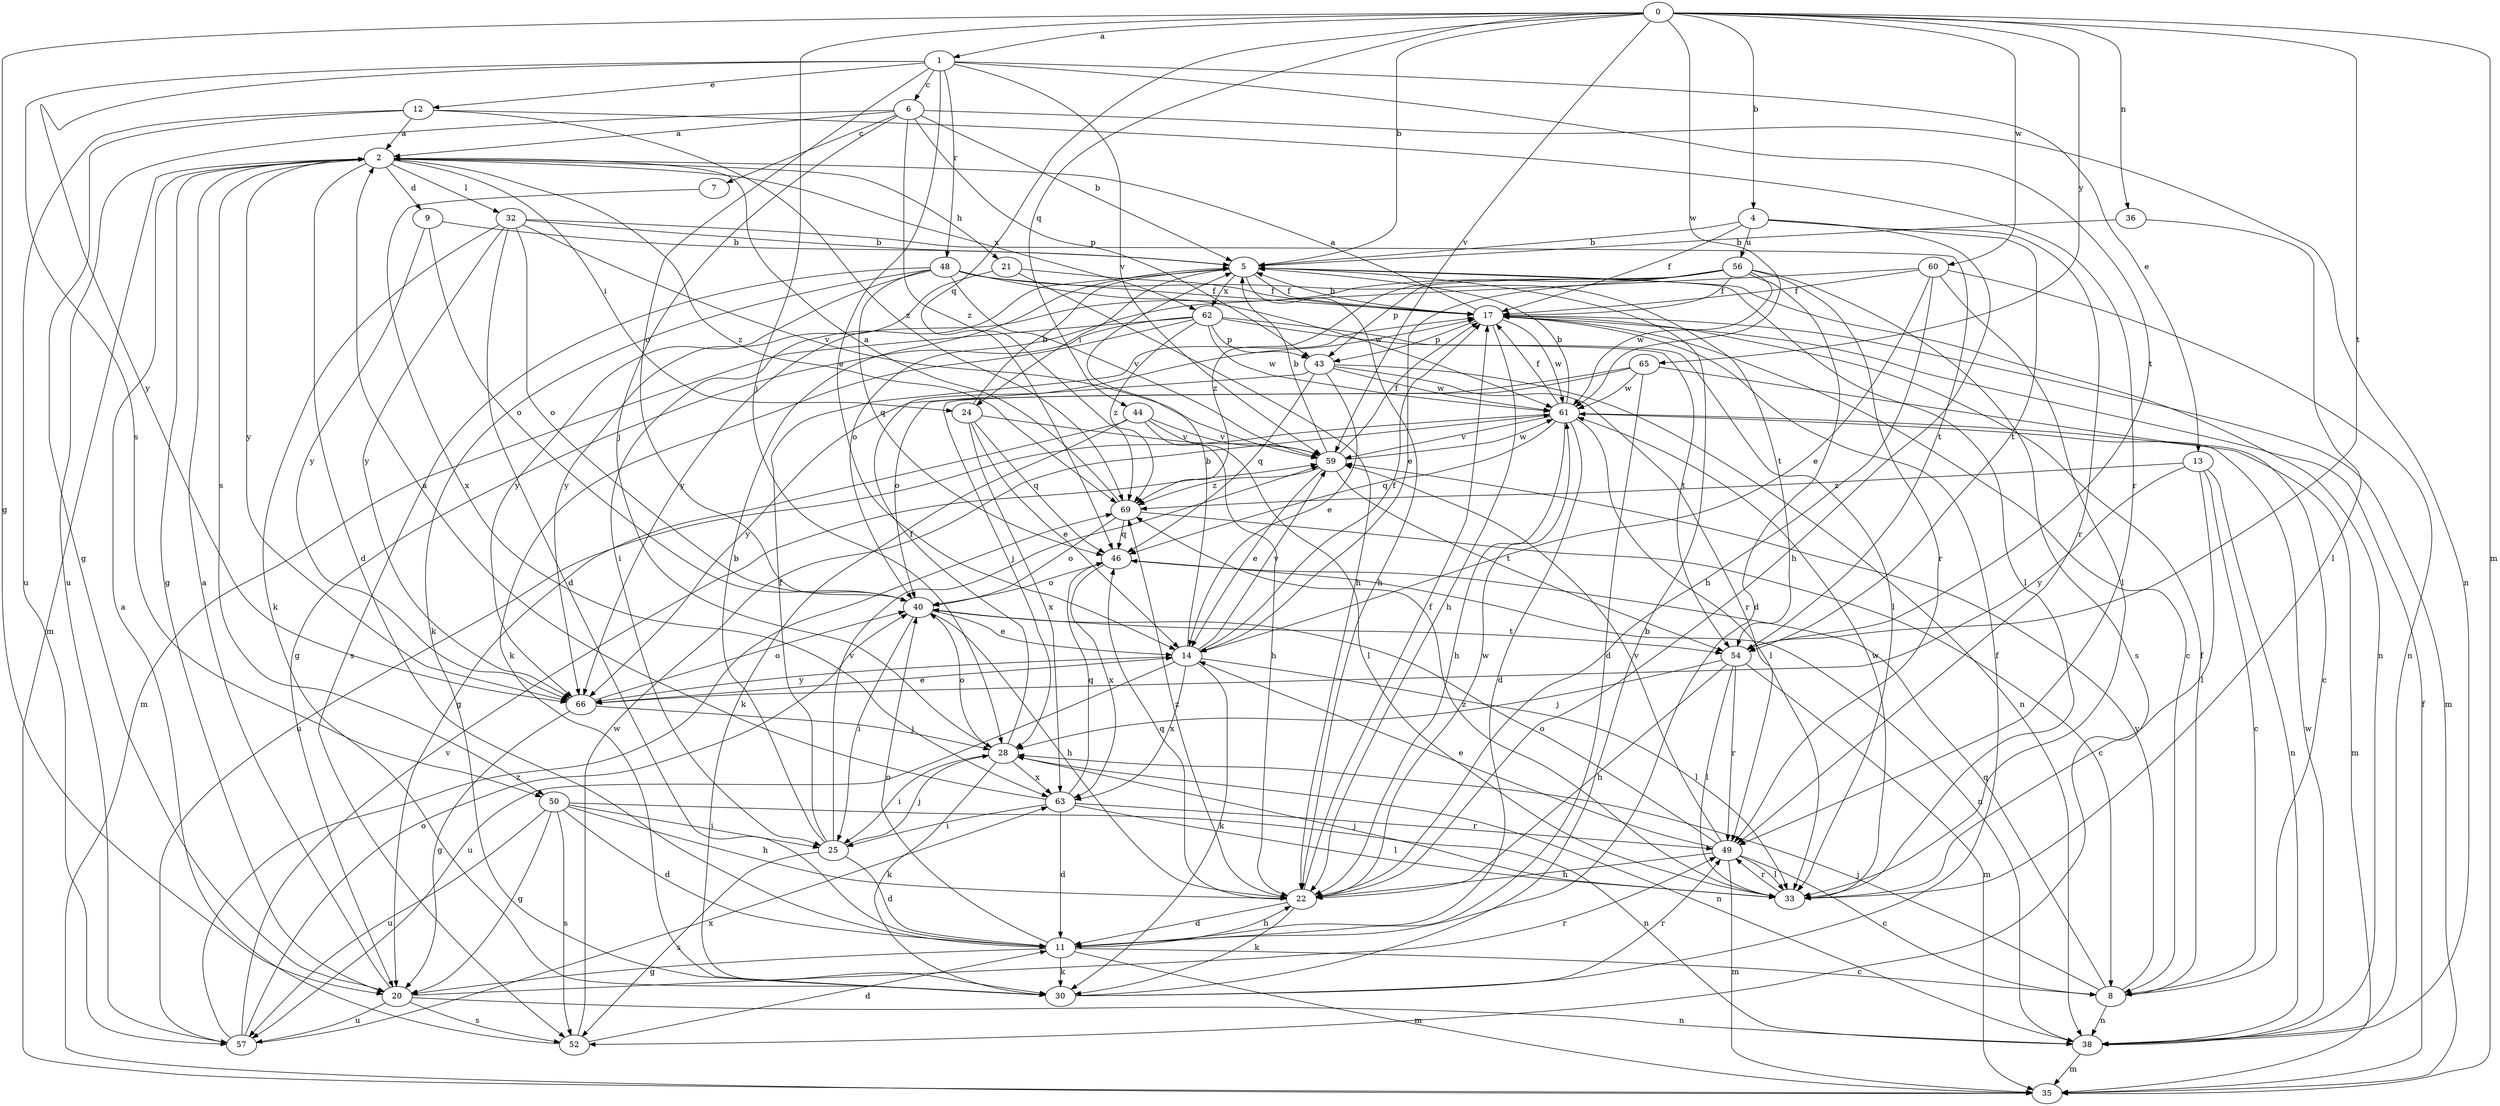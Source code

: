 strict digraph  {
0;
1;
2;
4;
5;
6;
7;
8;
9;
11;
12;
13;
14;
17;
20;
21;
22;
24;
25;
28;
30;
32;
33;
35;
36;
38;
40;
43;
44;
46;
48;
49;
50;
52;
54;
56;
57;
59;
60;
61;
62;
63;
65;
66;
69;
0 -> 1  [label=a];
0 -> 4  [label=b];
0 -> 5  [label=b];
0 -> 20  [label=g];
0 -> 28  [label=j];
0 -> 35  [label=m];
0 -> 36  [label=n];
0 -> 44  [label=q];
0 -> 46  [label=q];
0 -> 54  [label=t];
0 -> 59  [label=v];
0 -> 60  [label=w];
0 -> 61  [label=w];
0 -> 65  [label=y];
1 -> 6  [label=c];
1 -> 12  [label=e];
1 -> 13  [label=e];
1 -> 14  [label=e];
1 -> 40  [label=o];
1 -> 48  [label=r];
1 -> 50  [label=s];
1 -> 54  [label=t];
1 -> 59  [label=v];
1 -> 66  [label=y];
2 -> 9  [label=d];
2 -> 11  [label=d];
2 -> 20  [label=g];
2 -> 21  [label=h];
2 -> 24  [label=i];
2 -> 32  [label=l];
2 -> 35  [label=m];
2 -> 50  [label=s];
2 -> 62  [label=x];
2 -> 66  [label=y];
2 -> 69  [label=z];
4 -> 5  [label=b];
4 -> 17  [label=f];
4 -> 22  [label=h];
4 -> 49  [label=r];
4 -> 54  [label=t];
4 -> 56  [label=u];
5 -> 17  [label=f];
5 -> 22  [label=h];
5 -> 24  [label=i];
5 -> 25  [label=i];
5 -> 33  [label=l];
5 -> 38  [label=n];
5 -> 62  [label=x];
6 -> 2  [label=a];
6 -> 5  [label=b];
6 -> 7  [label=c];
6 -> 28  [label=j];
6 -> 38  [label=n];
6 -> 43  [label=p];
6 -> 57  [label=u];
6 -> 69  [label=z];
7 -> 63  [label=x];
8 -> 17  [label=f];
8 -> 28  [label=j];
8 -> 38  [label=n];
8 -> 46  [label=q];
8 -> 59  [label=v];
9 -> 5  [label=b];
9 -> 40  [label=o];
9 -> 66  [label=y];
11 -> 8  [label=c];
11 -> 20  [label=g];
11 -> 22  [label=h];
11 -> 30  [label=k];
11 -> 35  [label=m];
11 -> 40  [label=o];
12 -> 2  [label=a];
12 -> 20  [label=g];
12 -> 49  [label=r];
12 -> 57  [label=u];
12 -> 69  [label=z];
13 -> 8  [label=c];
13 -> 33  [label=l];
13 -> 38  [label=n];
13 -> 66  [label=y];
13 -> 69  [label=z];
14 -> 5  [label=b];
14 -> 17  [label=f];
14 -> 30  [label=k];
14 -> 33  [label=l];
14 -> 57  [label=u];
14 -> 59  [label=v];
14 -> 63  [label=x];
14 -> 66  [label=y];
17 -> 2  [label=a];
17 -> 5  [label=b];
17 -> 8  [label=c];
17 -> 22  [label=h];
17 -> 35  [label=m];
17 -> 43  [label=p];
17 -> 61  [label=w];
20 -> 2  [label=a];
20 -> 38  [label=n];
20 -> 49  [label=r];
20 -> 52  [label=s];
20 -> 57  [label=u];
21 -> 17  [label=f];
21 -> 22  [label=h];
21 -> 66  [label=y];
22 -> 11  [label=d];
22 -> 17  [label=f];
22 -> 30  [label=k];
22 -> 46  [label=q];
22 -> 61  [label=w];
22 -> 69  [label=z];
24 -> 5  [label=b];
24 -> 14  [label=e];
24 -> 46  [label=q];
24 -> 59  [label=v];
24 -> 63  [label=x];
25 -> 5  [label=b];
25 -> 11  [label=d];
25 -> 17  [label=f];
25 -> 28  [label=j];
25 -> 52  [label=s];
25 -> 59  [label=v];
28 -> 17  [label=f];
28 -> 25  [label=i];
28 -> 30  [label=k];
28 -> 38  [label=n];
28 -> 40  [label=o];
28 -> 63  [label=x];
30 -> 5  [label=b];
30 -> 17  [label=f];
30 -> 49  [label=r];
32 -> 5  [label=b];
32 -> 11  [label=d];
32 -> 30  [label=k];
32 -> 40  [label=o];
32 -> 54  [label=t];
32 -> 59  [label=v];
32 -> 66  [label=y];
33 -> 28  [label=j];
33 -> 49  [label=r];
33 -> 61  [label=w];
33 -> 69  [label=z];
35 -> 17  [label=f];
36 -> 5  [label=b];
36 -> 33  [label=l];
38 -> 35  [label=m];
38 -> 61  [label=w];
40 -> 14  [label=e];
40 -> 22  [label=h];
40 -> 25  [label=i];
40 -> 54  [label=t];
43 -> 14  [label=e];
43 -> 38  [label=n];
43 -> 46  [label=q];
43 -> 49  [label=r];
43 -> 61  [label=w];
43 -> 66  [label=y];
44 -> 20  [label=g];
44 -> 22  [label=h];
44 -> 30  [label=k];
44 -> 33  [label=l];
44 -> 59  [label=v];
46 -> 38  [label=n];
46 -> 40  [label=o];
46 -> 63  [label=x];
48 -> 17  [label=f];
48 -> 30  [label=k];
48 -> 46  [label=q];
48 -> 52  [label=s];
48 -> 54  [label=t];
48 -> 59  [label=v];
48 -> 61  [label=w];
48 -> 66  [label=y];
49 -> 8  [label=c];
49 -> 14  [label=e];
49 -> 22  [label=h];
49 -> 33  [label=l];
49 -> 35  [label=m];
49 -> 40  [label=o];
49 -> 59  [label=v];
50 -> 11  [label=d];
50 -> 20  [label=g];
50 -> 22  [label=h];
50 -> 25  [label=i];
50 -> 38  [label=n];
50 -> 52  [label=s];
50 -> 57  [label=u];
52 -> 2  [label=a];
52 -> 11  [label=d];
52 -> 61  [label=w];
54 -> 22  [label=h];
54 -> 28  [label=j];
54 -> 33  [label=l];
54 -> 35  [label=m];
54 -> 49  [label=r];
56 -> 11  [label=d];
56 -> 14  [label=e];
56 -> 17  [label=f];
56 -> 43  [label=p];
56 -> 49  [label=r];
56 -> 52  [label=s];
56 -> 61  [label=w];
56 -> 66  [label=y];
56 -> 69  [label=z];
57 -> 40  [label=o];
57 -> 59  [label=v];
57 -> 63  [label=x];
57 -> 69  [label=z];
59 -> 5  [label=b];
59 -> 14  [label=e];
59 -> 17  [label=f];
59 -> 54  [label=t];
59 -> 61  [label=w];
59 -> 69  [label=z];
60 -> 14  [label=e];
60 -> 17  [label=f];
60 -> 22  [label=h];
60 -> 33  [label=l];
60 -> 38  [label=n];
60 -> 40  [label=o];
61 -> 5  [label=b];
61 -> 11  [label=d];
61 -> 17  [label=f];
61 -> 22  [label=h];
61 -> 33  [label=l];
61 -> 35  [label=m];
61 -> 46  [label=q];
61 -> 57  [label=u];
61 -> 59  [label=v];
62 -> 20  [label=g];
62 -> 30  [label=k];
62 -> 33  [label=l];
62 -> 35  [label=m];
62 -> 43  [label=p];
62 -> 54  [label=t];
62 -> 61  [label=w];
62 -> 69  [label=z];
63 -> 2  [label=a];
63 -> 11  [label=d];
63 -> 25  [label=i];
63 -> 33  [label=l];
63 -> 46  [label=q];
63 -> 49  [label=r];
65 -> 8  [label=c];
65 -> 11  [label=d];
65 -> 28  [label=j];
65 -> 40  [label=o];
65 -> 61  [label=w];
66 -> 14  [label=e];
66 -> 20  [label=g];
66 -> 28  [label=j];
66 -> 40  [label=o];
69 -> 2  [label=a];
69 -> 8  [label=c];
69 -> 40  [label=o];
69 -> 46  [label=q];
}
